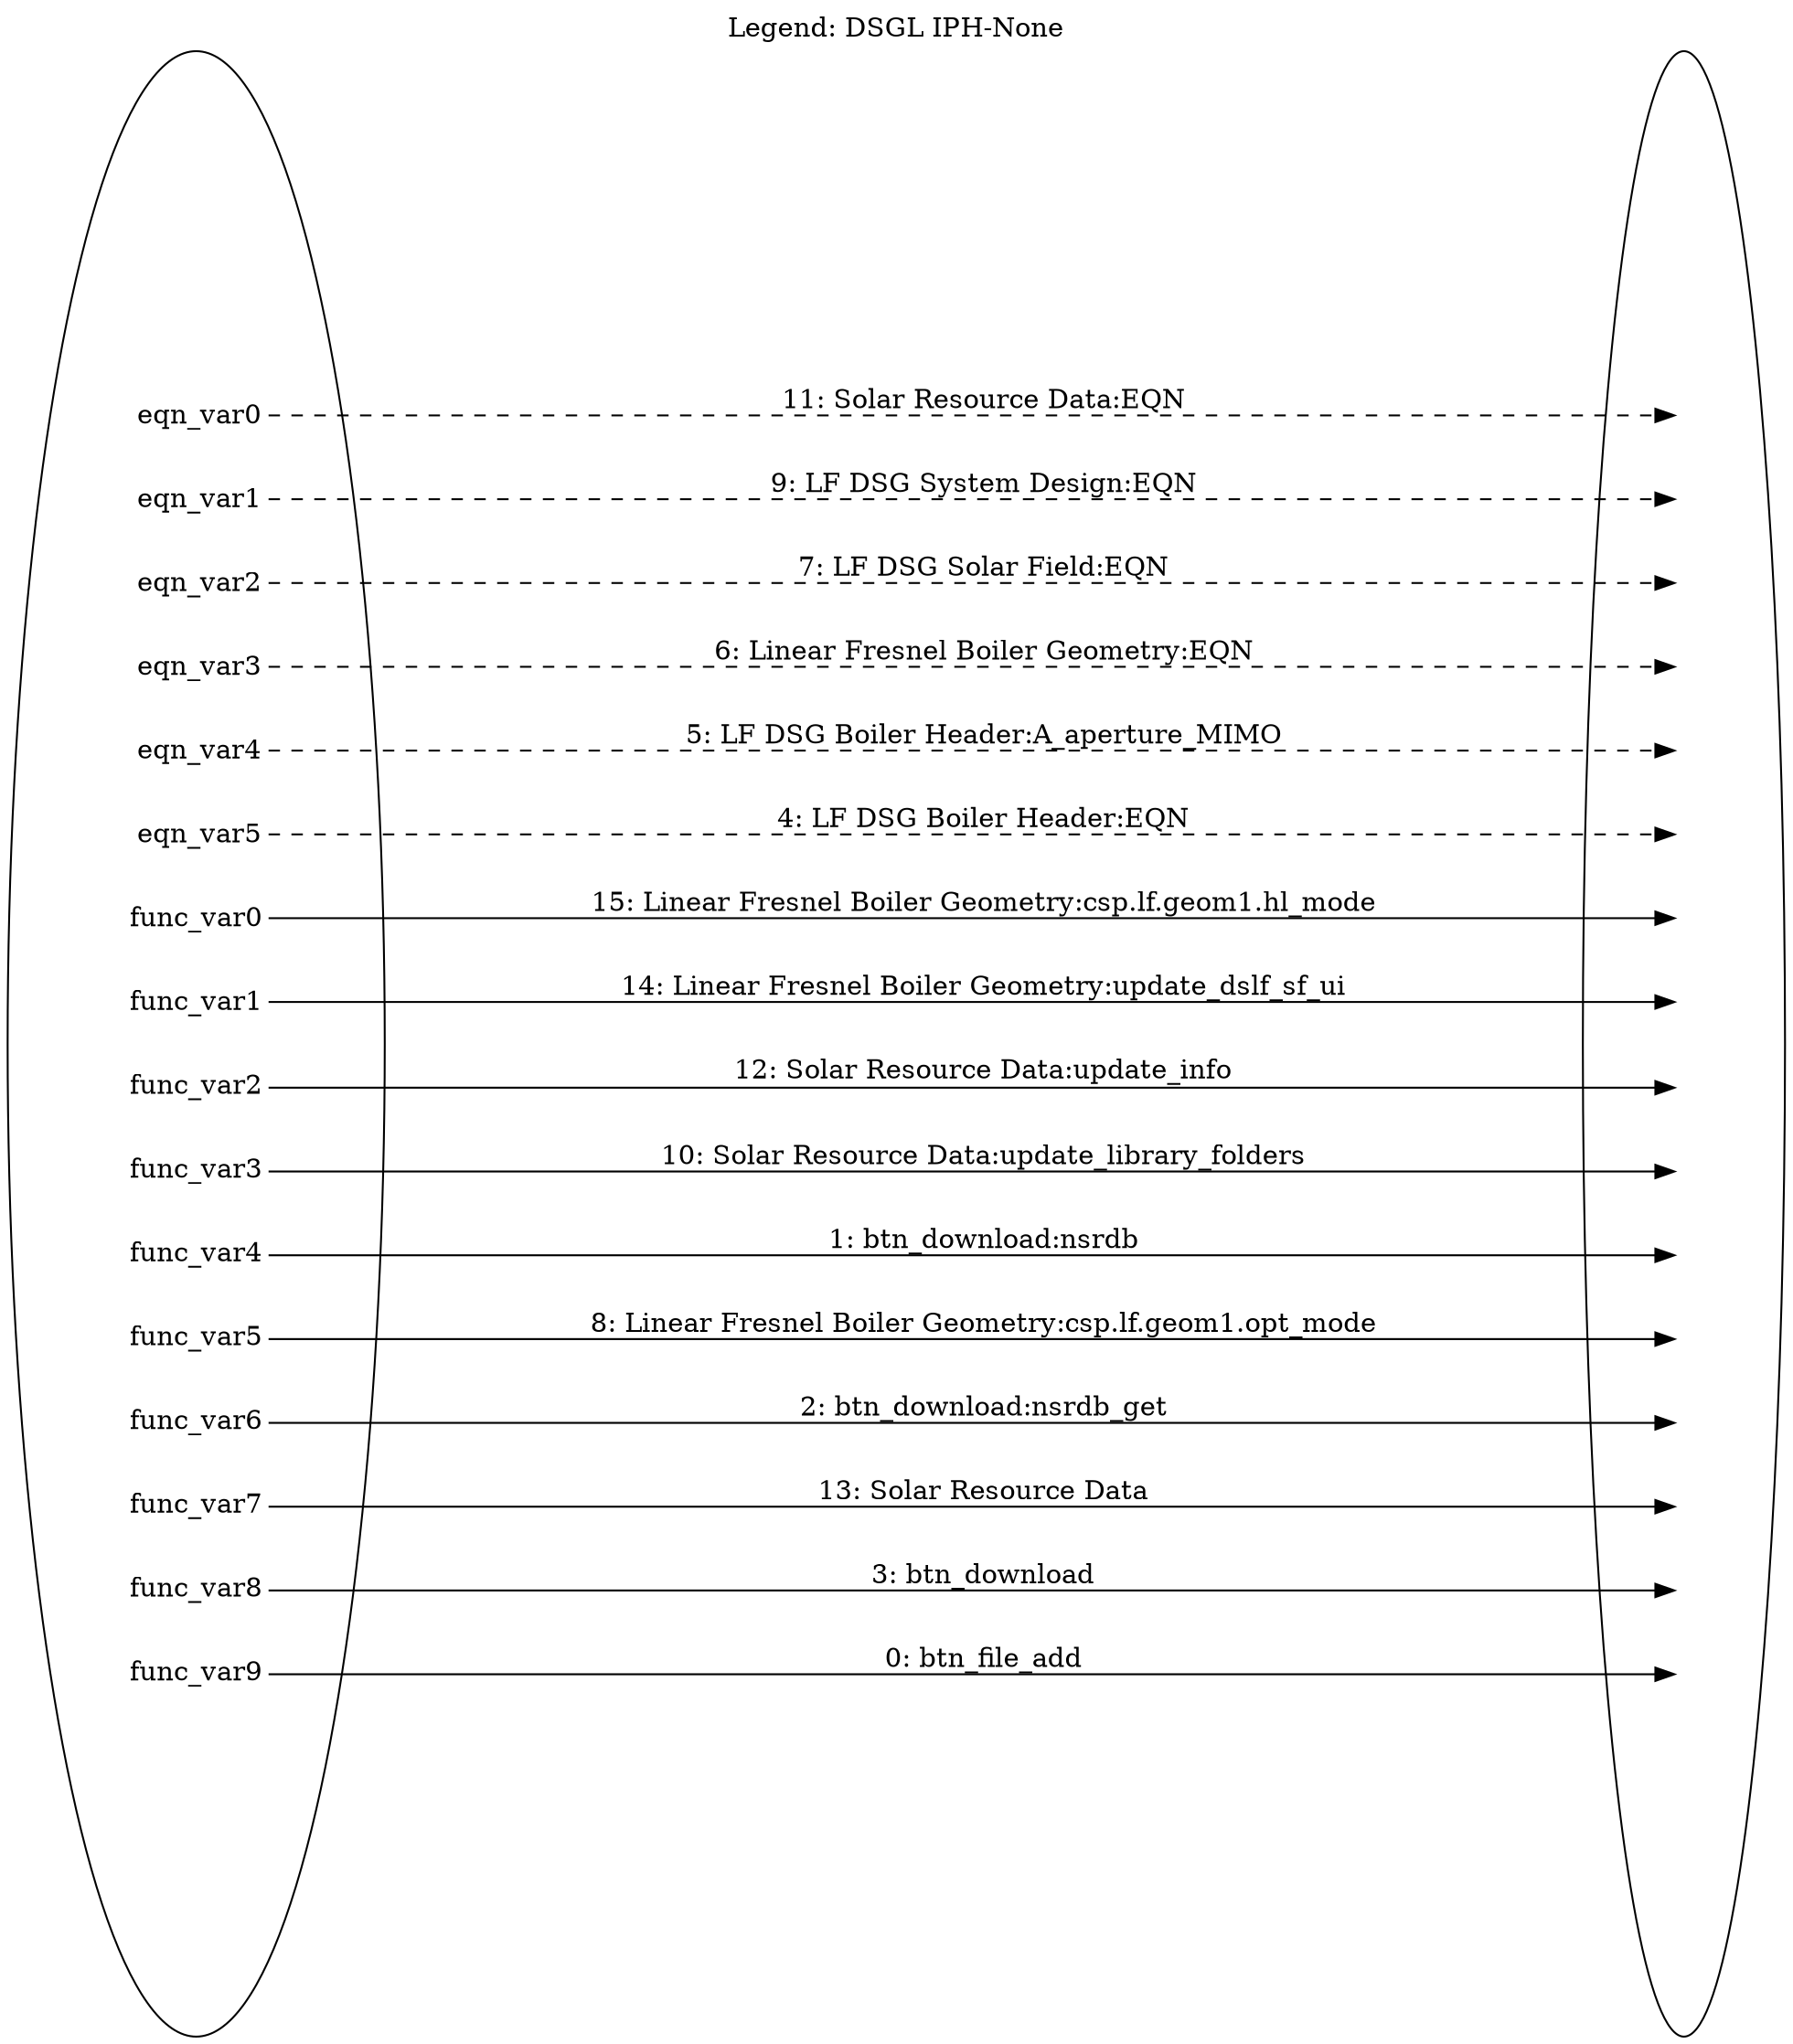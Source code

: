 digraph DSGLIPH_None_legend {
	label="Legend: DSGL IPH-None";
	labelloc=top;
	rankdir=LR;	ranksep="3";
	key [label=<<table border="0" cellpadding="2" cellspacing="25" cellborder="0">
	<tr><td align="right" port="e0">eqn_var0</td></tr>
	<tr><td align="right" port="e1">eqn_var1</td></tr>
	<tr><td align="right" port="e2">eqn_var2</td></tr>
	<tr><td align="right" port="e3">eqn_var3</td></tr>
	<tr><td align="right" port="e4">eqn_var4</td></tr>
	<tr><td align="right" port="e5">eqn_var5</td></tr>
	<tr><td align="right" port="o0">func_var0</td></tr>
	<tr><td align="right" port="o1">func_var1</td></tr>
	<tr><td align="right" port="o2">func_var2</td></tr>
	<tr><td align="right" port="o3">func_var3</td></tr>
	<tr><td align="right" port="o4">func_var4</td></tr>
	<tr><td align="right" port="o5">func_var5</td></tr>
	<tr><td align="right" port="o6">func_var6</td></tr>
	<tr><td align="right" port="o7">func_var7</td></tr>
	<tr><td align="right" port="o8">func_var8</td></tr>
	<tr><td align="right" port="o9">func_var9</td></tr>
	</table>>]
	key2 [label=<<table border="0" cellpadding="2" cellspacing="25" cellborder="0">
	<tr><td port="e0">&nbsp;</td></tr>
	<tr><td port="e1">&nbsp;</td></tr>
	<tr><td port="e2">&nbsp;</td></tr>
	<tr><td port="e3">&nbsp;</td></tr>
	<tr><td port="e4">&nbsp;</td></tr>
	<tr><td port="e5">&nbsp;</td></tr>
	<tr><td port="o0">&nbsp;</td></tr>
	<tr><td port="o1">&nbsp;</td></tr>
	<tr><td port="o2">&nbsp;</td></tr>
	<tr><td port="o3">&nbsp;</td></tr>
	<tr><td port="o4">&nbsp;</td></tr>
	<tr><td port="o5">&nbsp;</td></tr>
	<tr><td port="o6">&nbsp;</td></tr>
	<tr><td port="o7">&nbsp;</td></tr>
	<tr><td port="o8">&nbsp;</td></tr>
	<tr><td port="o9">&nbsp;</td></tr>
	</table>>]
	key:e0:e -> key2:e0:w [style=dashed, label="11: Solar Resource Data:EQN"]
	key:e1:e -> key2:e1:w [style=dashed, label="9: LF DSG System Design:EQN"]
	key:e2:e -> key2:e2:w [style=dashed, label="7: LF DSG Solar Field:EQN"]
	key:e3:e -> key2:e3:w [style=dashed, label="6: Linear Fresnel Boiler Geometry:EQN"]
	key:e4:e -> key2:e4:w [style=dashed, label="5: LF DSG Boiler Header:A_aperture_MIMO"]
	key:e5:e -> key2:e5:w [style=dashed, label="4: LF DSG Boiler Header:EQN"]
	key:o0:e -> key2:o0:w [label="15: Linear Fresnel Boiler Geometry:csp.lf.geom1.hl_mode"]
	key:o1:e -> key2:o1:w [label="14: Linear Fresnel Boiler Geometry:update_dslf_sf_ui"]
	key:o2:e -> key2:o2:w [label="12: Solar Resource Data:update_info"]
	key:o3:e -> key2:o3:w [label="10: Solar Resource Data:update_library_folders"]
	key:o4:e -> key2:o4:w [label="1: btn_download:nsrdb"]
	key:o5:e -> key2:o5:w [label="8: Linear Fresnel Boiler Geometry:csp.lf.geom1.opt_mode"]
	key:o6:e -> key2:o6:w [label="2: btn_download:nsrdb_get"]
	key:o7:e -> key2:o7:w [label="13: Solar Resource Data"]
	key:o8:e -> key2:o8:w [label="3: btn_download"]
	key:o9:e -> key2:o9:w [label="0: btn_file_add"]
}